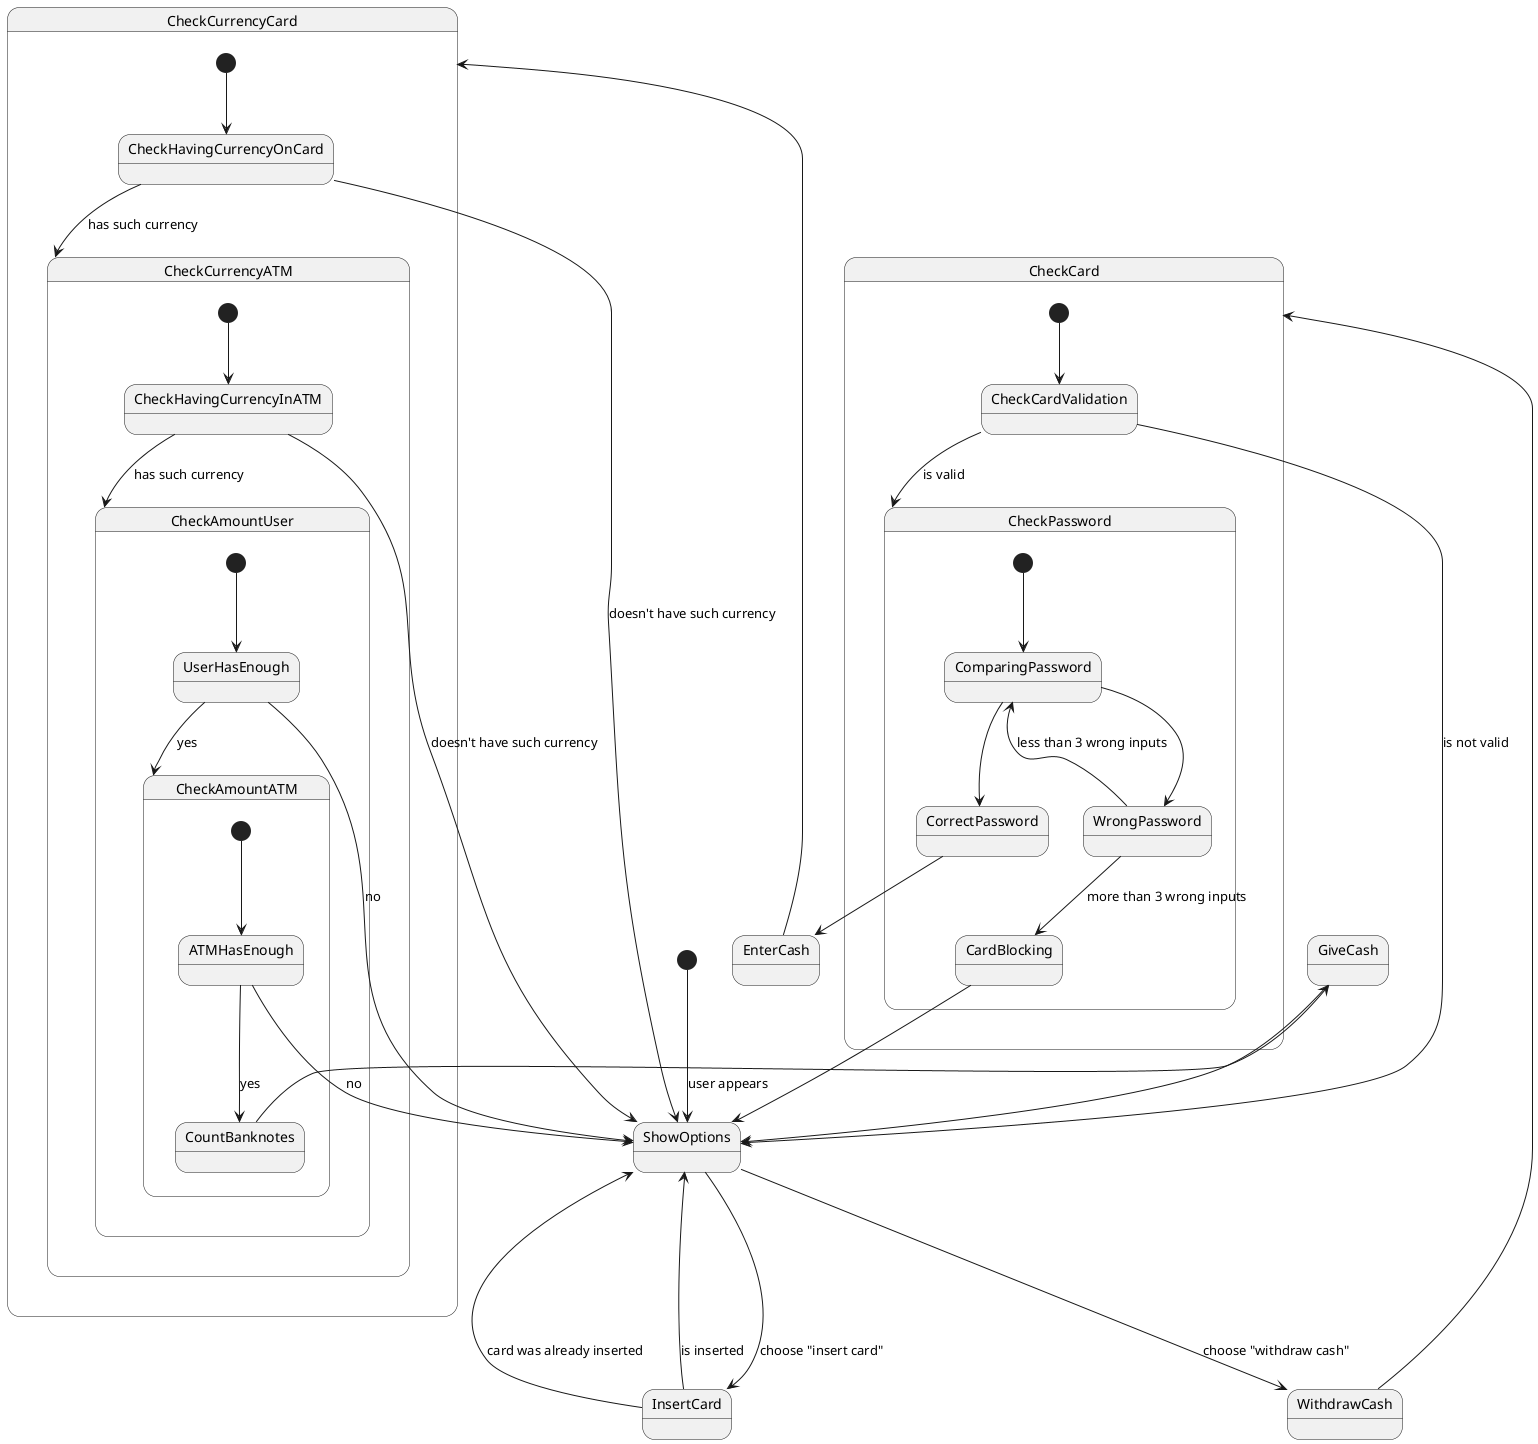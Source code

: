 @startuml
'https://plantuml.com/state-diagram

[*] --> ShowOptions: user appears

ShowOptions --> InsertCard: choose "insert card"
InsertCard --> ShowOptions: card was already inserted
InsertCard --> ShowOptions: is inserted

ShowOptions --> WithdrawCash:choose "withdraw cash"
WithdrawCash --> CheckCard

state CheckCard{
[*] --> CheckCardValidation
CheckCardValidation --> CheckPassword: is valid
CheckCardValidation --> ShowOptions: is not valid
}

state CheckPassword{
[*] --> ComparingPassword
ComparingPassword --> WrongPassword
WrongPassword --> ComparingPassword: less than 3 wrong inputs
WrongPassword --> CardBlocking: more than 3 wrong inputs
CardBlocking --> ShowOptions

ComparingPassword --> CorrectPassword
}

CorrectPassword --> EnterCash
EnterCash --> CheckCurrencyCard

state CheckCurrencyCard{
[*] --> CheckHavingCurrencyOnCard
CheckHavingCurrencyOnCard --> ShowOptions: doesn't have such currency
CheckHavingCurrencyOnCard --> CheckCurrencyATM: has such currency
}

state CheckCurrencyATM{
[*] --> CheckHavingCurrencyInATM
CheckHavingCurrencyInATM --> ShowOptions: doesn't have such currency
CheckHavingCurrencyInATM --> CheckAmountUser: has such currency
}

state CheckAmountUser{
[*] --> UserHasEnough
UserHasEnough --> ShowOptions: no
UserHasEnough --> CheckAmountATM: yes
}

state CheckAmountATM{
[*] --> ATMHasEnough
ATMHasEnough --> ShowOptions: no
ATMHasEnough --> CountBanknotes: yes
}

state CountBanknotes{
}
CountBanknotes --> GiveCash
GiveCash --> ShowOptions

'scale 350 width
'[*] --> NotShooting
'
'state NotShooting {
'  [*] --> Idle
'  Idle --> Configuring : EvConfig
'  Configuring --> Idle : EvConfig
'}
'
'state Configuring {
'  [*] --> NewValueSelection
'  NewValueSelection --> NewValuePreview : EvNewValue
'  NewValuePreview --> NewValueSelection : EvNewValueRejected
'  NewValuePreview --> NewValueSelection : EvNewValueSaved
'
'  state NewValuePreview {
'     State1 -> State2
'  }
'
'}
@enduml